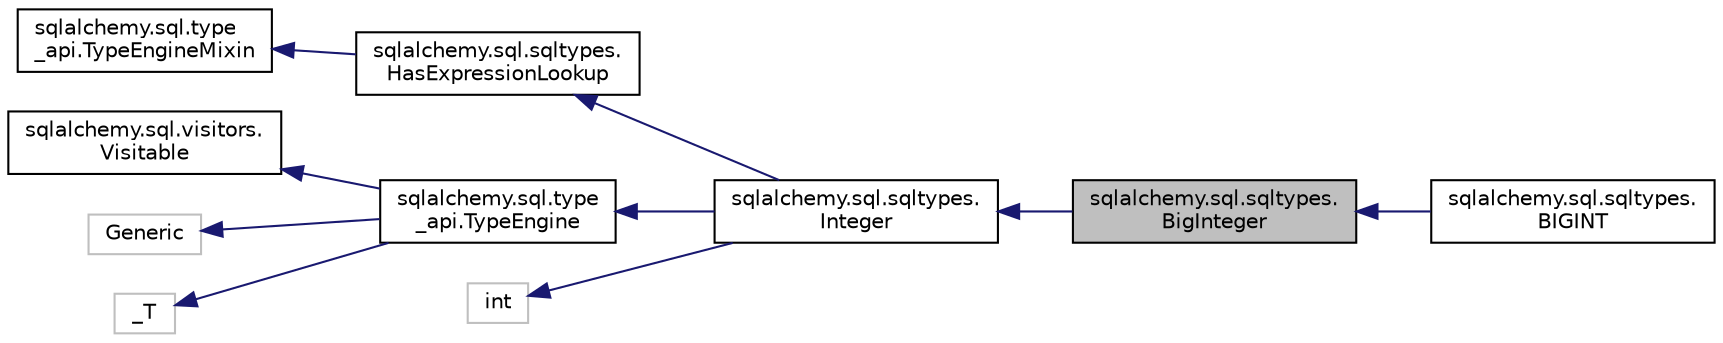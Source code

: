 digraph "sqlalchemy.sql.sqltypes.BigInteger"
{
 // LATEX_PDF_SIZE
  edge [fontname="Helvetica",fontsize="10",labelfontname="Helvetica",labelfontsize="10"];
  node [fontname="Helvetica",fontsize="10",shape=record];
  rankdir="LR";
  Node1 [label="sqlalchemy.sql.sqltypes.\lBigInteger",height=0.2,width=0.4,color="black", fillcolor="grey75", style="filled", fontcolor="black",tooltip=" "];
  Node2 -> Node1 [dir="back",color="midnightblue",fontsize="10",style="solid",fontname="Helvetica"];
  Node2 [label="sqlalchemy.sql.sqltypes.\lInteger",height=0.2,width=0.4,color="black", fillcolor="white", style="filled",URL="$classsqlalchemy_1_1sql_1_1sqltypes_1_1Integer.html",tooltip=" "];
  Node3 -> Node2 [dir="back",color="midnightblue",fontsize="10",style="solid",fontname="Helvetica"];
  Node3 [label="sqlalchemy.sql.sqltypes.\lHasExpressionLookup",height=0.2,width=0.4,color="black", fillcolor="white", style="filled",URL="$classsqlalchemy_1_1sql_1_1sqltypes_1_1HasExpressionLookup.html",tooltip=" "];
  Node4 -> Node3 [dir="back",color="midnightblue",fontsize="10",style="solid",fontname="Helvetica"];
  Node4 [label="sqlalchemy.sql.type\l_api.TypeEngineMixin",height=0.2,width=0.4,color="black", fillcolor="white", style="filled",URL="$classsqlalchemy_1_1sql_1_1type__api_1_1TypeEngineMixin.html",tooltip=" "];
  Node5 -> Node2 [dir="back",color="midnightblue",fontsize="10",style="solid",fontname="Helvetica"];
  Node5 [label="sqlalchemy.sql.type\l_api.TypeEngine",height=0.2,width=0.4,color="black", fillcolor="white", style="filled",URL="$classsqlalchemy_1_1sql_1_1type__api_1_1TypeEngine.html",tooltip=" "];
  Node6 -> Node5 [dir="back",color="midnightblue",fontsize="10",style="solid",fontname="Helvetica"];
  Node6 [label="sqlalchemy.sql.visitors.\lVisitable",height=0.2,width=0.4,color="black", fillcolor="white", style="filled",URL="$classsqlalchemy_1_1sql_1_1visitors_1_1Visitable.html",tooltip=" "];
  Node7 -> Node5 [dir="back",color="midnightblue",fontsize="10",style="solid",fontname="Helvetica"];
  Node7 [label="Generic",height=0.2,width=0.4,color="grey75", fillcolor="white", style="filled",tooltip=" "];
  Node8 -> Node5 [dir="back",color="midnightblue",fontsize="10",style="solid",fontname="Helvetica"];
  Node8 [label="_T",height=0.2,width=0.4,color="grey75", fillcolor="white", style="filled",tooltip=" "];
  Node9 -> Node2 [dir="back",color="midnightblue",fontsize="10",style="solid",fontname="Helvetica"];
  Node9 [label="int",height=0.2,width=0.4,color="grey75", fillcolor="white", style="filled",tooltip=" "];
  Node1 -> Node10 [dir="back",color="midnightblue",fontsize="10",style="solid",fontname="Helvetica"];
  Node10 [label="sqlalchemy.sql.sqltypes.\lBIGINT",height=0.2,width=0.4,color="black", fillcolor="white", style="filled",URL="$classsqlalchemy_1_1sql_1_1sqltypes_1_1BIGINT.html",tooltip=" "];
}
